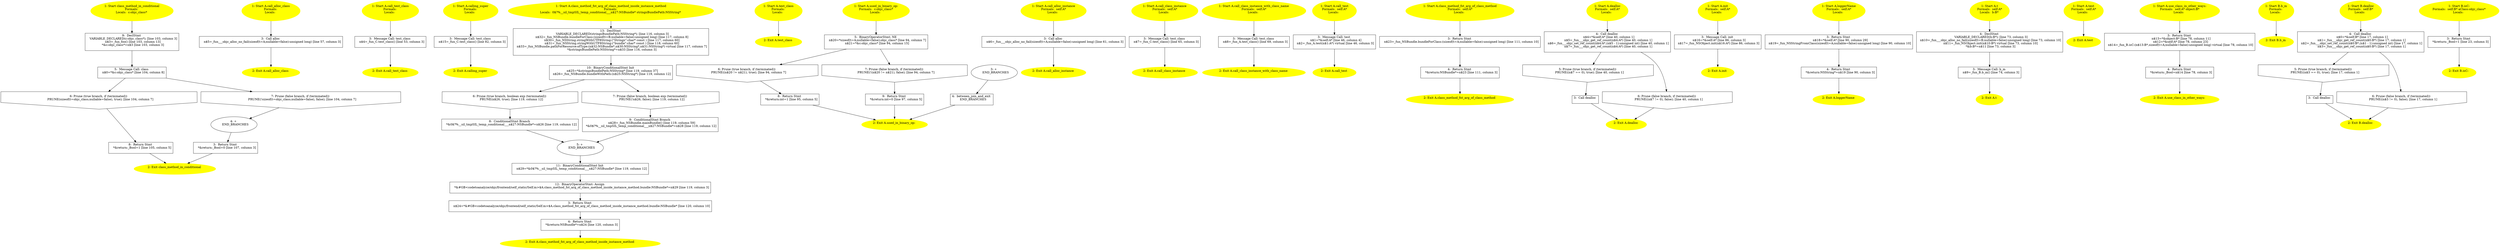 /* @generated */
digraph cfg {
"class_method_in_conditional.2a19b0bd8eafdb32_1" [label="1: Start class_method_in_conditional\nFormals: \nLocals:  c:objc_class* \n  " color=yellow style=filled]
	

	 "class_method_in_conditional.2a19b0bd8eafdb32_1" -> "class_method_in_conditional.2a19b0bd8eafdb32_9" ;
"class_method_in_conditional.2a19b0bd8eafdb32_2" [label="2: Exit class_method_in_conditional \n  " color=yellow style=filled]
	

"class_method_in_conditional.2a19b0bd8eafdb32_3" [label="3:  Return Stmt \n   *&return:_Bool=0 [line 107, column 3]\n " shape="box"]
	

	 "class_method_in_conditional.2a19b0bd8eafdb32_3" -> "class_method_in_conditional.2a19b0bd8eafdb32_2" ;
"class_method_in_conditional.2a19b0bd8eafdb32_4" [label="4: + \n   END_BRANCHES\n " ]
	

	 "class_method_in_conditional.2a19b0bd8eafdb32_4" -> "class_method_in_conditional.2a19b0bd8eafdb32_3" ;
"class_method_in_conditional.2a19b0bd8eafdb32_5" [label="5:  Message Call: class \n   n$0=*&c:objc_class* [line 104, column 8]\n " shape="box"]
	

	 "class_method_in_conditional.2a19b0bd8eafdb32_5" -> "class_method_in_conditional.2a19b0bd8eafdb32_6" ;
	 "class_method_in_conditional.2a19b0bd8eafdb32_5" -> "class_method_in_conditional.2a19b0bd8eafdb32_7" ;
"class_method_in_conditional.2a19b0bd8eafdb32_6" [label="6: Prune (true branch, if (terminated)) \n   PRUNE(sizeof(t=objc_class;nullable=false), true); [line 104, column 7]\n " shape="invhouse"]
	

	 "class_method_in_conditional.2a19b0bd8eafdb32_6" -> "class_method_in_conditional.2a19b0bd8eafdb32_8" ;
"class_method_in_conditional.2a19b0bd8eafdb32_7" [label="7: Prune (false branch, if (terminated)) \n   PRUNE(!sizeof(t=objc_class;nullable=false), false); [line 104, column 7]\n " shape="invhouse"]
	

	 "class_method_in_conditional.2a19b0bd8eafdb32_7" -> "class_method_in_conditional.2a19b0bd8eafdb32_4" ;
"class_method_in_conditional.2a19b0bd8eafdb32_8" [label="8:  Return Stmt \n   *&return:_Bool=1 [line 105, column 5]\n " shape="box"]
	

	 "class_method_in_conditional.2a19b0bd8eafdb32_8" -> "class_method_in_conditional.2a19b0bd8eafdb32_2" ;
"class_method_in_conditional.2a19b0bd8eafdb32_9" [label="9:  DeclStmt \n   VARIABLE_DECLARED(c:objc_class*); [line 103, column 3]\n  n$3=_fun_foo() [line 103, column 13]\n  *&c:objc_class*=n$3 [line 103, column 3]\n " shape="box"]
	

	 "class_method_in_conditional.2a19b0bd8eafdb32_9" -> "class_method_in_conditional.2a19b0bd8eafdb32_5" ;
"call_alloc_class#A#[class].ad5ad169bfefdaf6_1" [label="1: Start A.call_alloc_class\nFormals: \nLocals:  \n  " color=yellow style=filled]
	

	 "call_alloc_class#A#[class].ad5ad169bfefdaf6_1" -> "call_alloc_class#A#[class].ad5ad169bfefdaf6_3" ;
"call_alloc_class#A#[class].ad5ad169bfefdaf6_2" [label="2: Exit A.call_alloc_class \n  " color=yellow style=filled]
	

"call_alloc_class#A#[class].ad5ad169bfefdaf6_3" [label="3:  Call alloc \n   n$5=_fun___objc_alloc_no_fail(sizeof(t=A;nullable=false):unsigned long) [line 57, column 3]\n " shape="box"]
	

	 "call_alloc_class#A#[class].ad5ad169bfefdaf6_3" -> "call_alloc_class#A#[class].ad5ad169bfefdaf6_2" ;
"call_test_class#A#[class].7405649a69db528a_1" [label="1: Start A.call_test_class\nFormals: \nLocals:  \n  " color=yellow style=filled]
	

	 "call_test_class#A#[class].7405649a69db528a_1" -> "call_test_class#A#[class].7405649a69db528a_3" ;
"call_test_class#A#[class].7405649a69db528a_2" [label="2: Exit A.call_test_class \n  " color=yellow style=filled]
	

"call_test_class#A#[class].7405649a69db528a_3" [label="3:  Message Call: test_class \n   n$4=_fun_C.test_class() [line 53, column 3]\n " shape="box"]
	

	 "call_test_class#A#[class].7405649a69db528a_3" -> "call_test_class#A#[class].7405649a69db528a_2" ;
"calling_super#A#[class].d5d1550005d53f32_1" [label="1: Start A.calling_super\nFormals: \nLocals:  \n  " color=yellow style=filled]
	

	 "calling_super#A#[class].d5d1550005d53f32_1" -> "calling_super#A#[class].d5d1550005d53f32_3" ;
"calling_super#A#[class].d5d1550005d53f32_2" [label="2: Exit A.calling_super \n  " color=yellow style=filled]
	

"calling_super#A#[class].d5d1550005d53f32_3" [label="3:  Message Call: test_class \n   n$15=_fun_C.test_class() [line 82, column 3]\n " shape="box"]
	

	 "calling_super#A#[class].d5d1550005d53f32_3" -> "calling_super#A#[class].d5d1550005d53f32_2" ;
"class_method_fst_arg_of_class_met.9ddf691765febed7_1" [label="1: Start A.class_method_fst_arg_of_class_method_inside_instance_method\nFormals: \nLocals:  0$?%__sil_tmpSIL_temp_conditional___n$27:NSBundle* stringsBundlePath:NSString* \n  " color=yellow style=filled]
	

	 "class_method_fst_arg_of_class_met.9ddf691765febed7_1" -> "class_method_fst_arg_of_class_met.9ddf691765febed7_13" ;
"class_method_fst_arg_of_class_met.9ddf691765febed7_2" [label="2: Exit A.class_method_fst_arg_of_class_method_inside_instance_method \n  " color=yellow style=filled]
	

"class_method_fst_arg_of_class_met.9ddf691765febed7_3" [label="3:  Return Stmt \n   n$24=*&#GB<codetoanalyze/objc/frontend/self_static/Self.m>$A.class_method_fst_arg_of_class_method_inside_instance_method.bundle:NSBundle* [line 120, column 10]\n " shape="box"]
	

	 "class_method_fst_arg_of_class_met.9ddf691765febed7_3" -> "class_method_fst_arg_of_class_met.9ddf691765febed7_4" ;
"class_method_fst_arg_of_class_met.9ddf691765febed7_4" [label="4:  Return Stmt \n   *&return:NSBundle*=n$24 [line 120, column 3]\n " shape="box"]
	

	 "class_method_fst_arg_of_class_met.9ddf691765febed7_4" -> "class_method_fst_arg_of_class_met.9ddf691765febed7_2" ;
"class_method_fst_arg_of_class_met.9ddf691765febed7_5" [label="5: + \n   END_BRANCHES\n " ]
	

	 "class_method_fst_arg_of_class_met.9ddf691765febed7_5" -> "class_method_fst_arg_of_class_met.9ddf691765febed7_11" ;
"class_method_fst_arg_of_class_met.9ddf691765febed7_6" [label="6: Prune (true branch, boolean exp (terminated)) \n   PRUNE(n$26, true); [line 119, column 12]\n " shape="invhouse"]
	

	 "class_method_fst_arg_of_class_met.9ddf691765febed7_6" -> "class_method_fst_arg_of_class_met.9ddf691765febed7_8" ;
"class_method_fst_arg_of_class_met.9ddf691765febed7_7" [label="7: Prune (false branch, boolean exp (terminated)) \n   PRUNE(!n$26, false); [line 119, column 12]\n " shape="invhouse"]
	

	 "class_method_fst_arg_of_class_met.9ddf691765febed7_7" -> "class_method_fst_arg_of_class_met.9ddf691765febed7_9" ;
"class_method_fst_arg_of_class_met.9ddf691765febed7_8" [label="8:  ConditionalStmt Branch \n   *&0$?%__sil_tmpSIL_temp_conditional___n$27:NSBundle*=n$26 [line 119, column 12]\n " shape="box"]
	

	 "class_method_fst_arg_of_class_met.9ddf691765febed7_8" -> "class_method_fst_arg_of_class_met.9ddf691765febed7_5" ;
"class_method_fst_arg_of_class_met.9ddf691765febed7_9" [label="9:  ConditionalStmt Branch \n   n$28=_fun_NSBundle.mainBundle() [line 119, column 59]\n  *&0$?%__sil_tmpSIL_temp_conditional___n$27:NSBundle*=n$28 [line 119, column 12]\n " shape="box"]
	

	 "class_method_fst_arg_of_class_met.9ddf691765febed7_9" -> "class_method_fst_arg_of_class_met.9ddf691765febed7_5" ;
"class_method_fst_arg_of_class_met.9ddf691765febed7_10" [label="10:  BinaryConditionalStmt Init \n   n$25=*&stringsBundlePath:NSString* [line 119, column 37]\n  n$26=_fun_NSBundle.bundleWithPath:(n$25:NSString*) [line 119, column 12]\n " shape="box"]
	

	 "class_method_fst_arg_of_class_met.9ddf691765febed7_10" -> "class_method_fst_arg_of_class_met.9ddf691765febed7_6" ;
	 "class_method_fst_arg_of_class_met.9ddf691765febed7_10" -> "class_method_fst_arg_of_class_met.9ddf691765febed7_7" ;
"class_method_fst_arg_of_class_met.9ddf691765febed7_11" [label="11:  BinaryConditionalStmt Init \n   n$29=*&0$?%__sil_tmpSIL_temp_conditional___n$27:NSBundle* [line 119, column 12]\n " shape="box"]
	

	 "class_method_fst_arg_of_class_met.9ddf691765febed7_11" -> "class_method_fst_arg_of_class_met.9ddf691765febed7_12" ;
"class_method_fst_arg_of_class_met.9ddf691765febed7_12" [label="12:  BinaryOperatorStmt: Assign \n   *&#GB<codetoanalyze/objc/frontend/self_static/Self.m>$A.class_method_fst_arg_of_class_method_inside_instance_method.bundle:NSBundle*=n$29 [line 119, column 3]\n " shape="box"]
	

	 "class_method_fst_arg_of_class_met.9ddf691765febed7_12" -> "class_method_fst_arg_of_class_met.9ddf691765febed7_3" ;
"class_method_fst_arg_of_class_met.9ddf691765febed7_13" [label="13:  DeclStmt \n   VARIABLE_DECLARED(stringsBundlePath:NSString*); [line 116, column 3]\n  n$32=_fun_NSBundle.bundleForClass:(sizeof(t=B;nullable=false):unsigned long) [line 117, column 8]\n  n$30=_fun_NSString.stringWithUTF8String:(\"Strings\":char* const ) [line 117, column 60]\n  n$31=_fun_NSString.stringWithUTF8String:(\"bundle\":char* const ) [line 118, column 60]\n  n$33=_fun_NSBundle.pathForResource:ofType:(n$32:NSBundle*,n$30:NSString*,n$31:NSString*) virtual [line 117, column 7]\n  *&stringsBundlePath:NSString*=n$33 [line 116, column 3]\n " shape="box"]
	

	 "class_method_fst_arg_of_class_met.9ddf691765febed7_13" -> "class_method_fst_arg_of_class_met.9ddf691765febed7_10" ;
"test_class#A#[class].eca678ace24c19fb_1" [label="1: Start A.test_class\nFormals: \nLocals:  \n  " color=yellow style=filled]
	

	 "test_class#A#[class].eca678ace24c19fb_1" -> "test_class#A#[class].eca678ace24c19fb_2" ;
"test_class#A#[class].eca678ace24c19fb_2" [label="2: Exit A.test_class \n  " color=yellow style=filled]
	

"used_in_binary_op:#A(struct objc_.f6bebf72c8be64fe_1" [label="1: Start A.used_in_binary_op:\nFormals:  c:objc_class*\nLocals:  \n  " color=yellow style=filled]
	

	 "used_in_binary_op:#A(struct objc_.f6bebf72c8be64fe_1" -> "used_in_binary_op:#A(struct objc_.f6bebf72c8be64fe_5" ;
"used_in_binary_op:#A(struct objc_.f6bebf72c8be64fe_2" [label="2: Exit A.used_in_binary_op: \n  " color=yellow style=filled]
	

"used_in_binary_op:#A(struct objc_.f6bebf72c8be64fe_3" [label="3: + \n   END_BRANCHES\n " ]
	

	 "used_in_binary_op:#A(struct objc_.f6bebf72c8be64fe_3" -> "used_in_binary_op:#A(struct objc_.f6bebf72c8be64fe_4" ;
"used_in_binary_op:#A(struct objc_.f6bebf72c8be64fe_4" [label="4:  between_join_and_exit \n   END_BRANCHES\n " shape="box"]
	

	 "used_in_binary_op:#A(struct objc_.f6bebf72c8be64fe_4" -> "used_in_binary_op:#A(struct objc_.f6bebf72c8be64fe_2" ;
"used_in_binary_op:#A(struct objc_.f6bebf72c8be64fe_5" [label="5:  BinaryOperatorStmt: NE \n   n$20=*sizeof(t=A;nullable=false):objc_class* [line 94, column 7]\n  n$21=*&c:objc_class* [line 94, column 15]\n " shape="box"]
	

	 "used_in_binary_op:#A(struct objc_.f6bebf72c8be64fe_5" -> "used_in_binary_op:#A(struct objc_.f6bebf72c8be64fe_6" ;
	 "used_in_binary_op:#A(struct objc_.f6bebf72c8be64fe_5" -> "used_in_binary_op:#A(struct objc_.f6bebf72c8be64fe_7" ;
"used_in_binary_op:#A(struct objc_.f6bebf72c8be64fe_6" [label="6: Prune (true branch, if (terminated)) \n   PRUNE((n$20 != n$21), true); [line 94, column 7]\n " shape="invhouse"]
	

	 "used_in_binary_op:#A(struct objc_.f6bebf72c8be64fe_6" -> "used_in_binary_op:#A(struct objc_.f6bebf72c8be64fe_8" ;
"used_in_binary_op:#A(struct objc_.f6bebf72c8be64fe_7" [label="7: Prune (false branch, if (terminated)) \n   PRUNE(!(n$20 != n$21), false); [line 94, column 7]\n " shape="invhouse"]
	

	 "used_in_binary_op:#A(struct objc_.f6bebf72c8be64fe_7" -> "used_in_binary_op:#A(struct objc_.f6bebf72c8be64fe_9" ;
"used_in_binary_op:#A(struct objc_.f6bebf72c8be64fe_8" [label="8:  Return Stmt \n   *&return:int=1 [line 95, column 5]\n " shape="box"]
	

	 "used_in_binary_op:#A(struct objc_.f6bebf72c8be64fe_8" -> "used_in_binary_op:#A(struct objc_.f6bebf72c8be64fe_2" ;
"used_in_binary_op:#A(struct objc_.f6bebf72c8be64fe_9" [label="9:  Return Stmt \n   *&return:int=0 [line 97, column 5]\n " shape="box"]
	

	 "used_in_binary_op:#A(struct objc_.f6bebf72c8be64fe_9" -> "used_in_binary_op:#A(struct objc_.f6bebf72c8be64fe_2" ;
"call_alloc_instance#A#[instance].38797791774ded3f_1" [label="1: Start A.call_alloc_instance\nFormals:  self:A*\nLocals:  \n  " color=yellow style=filled]
	

	 "call_alloc_instance#A#[instance].38797791774ded3f_1" -> "call_alloc_instance#A#[instance].38797791774ded3f_3" ;
"call_alloc_instance#A#[instance].38797791774ded3f_2" [label="2: Exit A.call_alloc_instance \n  " color=yellow style=filled]
	

"call_alloc_instance#A#[instance].38797791774ded3f_3" [label="3:  Call alloc \n   n$6=_fun___objc_alloc_no_fail(sizeof(t=A;nullable=false):unsigned long) [line 61, column 3]\n " shape="box"]
	

	 "call_alloc_instance#A#[instance].38797791774ded3f_3" -> "call_alloc_instance#A#[instance].38797791774ded3f_2" ;
"call_class_instance#A#[instance].55e5829362abaa91_1" [label="1: Start A.call_class_instance\nFormals:  self:A*\nLocals:  \n  " color=yellow style=filled]
	

	 "call_class_instance#A#[instance].55e5829362abaa91_1" -> "call_class_instance#A#[instance].55e5829362abaa91_3" ;
"call_class_instance#A#[instance].55e5829362abaa91_2" [label="2: Exit A.call_class_instance \n  " color=yellow style=filled]
	

"call_class_instance#A#[instance].55e5829362abaa91_3" [label="3:  Message Call: test_class \n   n$7=_fun_C.test_class() [line 65, column 3]\n " shape="box"]
	

	 "call_class_instance#A#[instance].55e5829362abaa91_3" -> "call_class_instance#A#[instance].55e5829362abaa91_2" ;
"call_class_instance_with_class_na.b24af309449f4307_1" [label="1: Start A.call_class_instance_with_class_name\nFormals:  self:A*\nLocals:  \n  " color=yellow style=filled]
	

	 "call_class_instance_with_class_na.b24af309449f4307_1" -> "call_class_instance_with_class_na.b24af309449f4307_3" ;
"call_class_instance_with_class_na.b24af309449f4307_2" [label="2: Exit A.call_class_instance_with_class_name \n  " color=yellow style=filled]
	

"call_class_instance_with_class_na.b24af309449f4307_3" [label="3:  Message Call: test_class \n   n$8=_fun_A.test_class() [line 69, column 3]\n " shape="box"]
	

	 "call_class_instance_with_class_na.b24af309449f4307_3" -> "call_class_instance_with_class_na.b24af309449f4307_2" ;
"call_test#A#[instance].2e77def1a66dfbe3_1" [label="1: Start A.call_test\nFormals:  self:A*\nLocals:  \n  " color=yellow style=filled]
	

	 "call_test#A#[instance].2e77def1a66dfbe3_1" -> "call_test#A#[instance].2e77def1a66dfbe3_3" ;
"call_test#A#[instance].2e77def1a66dfbe3_2" [label="2: Exit A.call_test \n  " color=yellow style=filled]
	

"call_test#A#[instance].2e77def1a66dfbe3_3" [label="3:  Message Call: test \n   n$1=*&self:A* [line 46, column 4]\n  n$2=_fun_A.test(n$1:A*) virtual [line 46, column 3]\n " shape="box"]
	

	 "call_test#A#[instance].2e77def1a66dfbe3_3" -> "call_test#A#[instance].2e77def1a66dfbe3_2" ;
"class_method_fst_arg_of_class_met.e3acd68e7d97ea4a_1" [label="1: Start A.class_method_fst_arg_of_class_method\nFormals:  self:A*\nLocals:  \n  " color=yellow style=filled]
	

	 "class_method_fst_arg_of_class_met.e3acd68e7d97ea4a_1" -> "class_method_fst_arg_of_class_met.e3acd68e7d97ea4a_3" ;
"class_method_fst_arg_of_class_met.e3acd68e7d97ea4a_2" [label="2: Exit A.class_method_fst_arg_of_class_method \n  " color=yellow style=filled]
	

"class_method_fst_arg_of_class_met.e3acd68e7d97ea4a_3" [label="3:  Return Stmt \n   n$23=_fun_NSBundle.bundleForClass:(sizeof(t=A;nullable=false):unsigned long) [line 111, column 10]\n " shape="box"]
	

	 "class_method_fst_arg_of_class_met.e3acd68e7d97ea4a_3" -> "class_method_fst_arg_of_class_met.e3acd68e7d97ea4a_4" ;
"class_method_fst_arg_of_class_met.e3acd68e7d97ea4a_4" [label="4:  Return Stmt \n   *&return:NSBundle*=n$23 [line 111, column 3]\n " shape="box"]
	

	 "class_method_fst_arg_of_class_met.e3acd68e7d97ea4a_4" -> "class_method_fst_arg_of_class_met.e3acd68e7d97ea4a_2" ;
"dealloc#A#[instance].cb1004dc8428c0dc_1" [label="1: Start A.dealloc\nFormals:  self:A*\nLocals:  \n  " color=yellow style=filled]
	

	 "dealloc#A#[instance].cb1004dc8428c0dc_1" -> "dealloc#A#[instance].cb1004dc8428c0dc_4" ;
"dealloc#A#[instance].cb1004dc8428c0dc_2" [label="2: Exit A.dealloc \n  " color=yellow style=filled]
	

"dealloc#A#[instance].cb1004dc8428c0dc_3" [label="3:  Call dealloc \n  " shape="box"]
	

	 "dealloc#A#[instance].cb1004dc8428c0dc_3" -> "dealloc#A#[instance].cb1004dc8428c0dc_2" ;
"dealloc#A#[instance].cb1004dc8428c0dc_4" [label="4:  Call dealloc \n   n$4=*&self:A* [line 40, column 1]\n  n$5=_fun___objc_get_ref_count(n$4:A*) [line 40, column 1]\n  n$6=_fun___objc_set_ref_count(n$4:A*,(n$5 - 1):unsigned int) [line 40, column 1]\n  n$7=_fun___objc_get_ref_count(n$4:A*) [line 40, column 1]\n " shape="box"]
	

	 "dealloc#A#[instance].cb1004dc8428c0dc_4" -> "dealloc#A#[instance].cb1004dc8428c0dc_5" ;
	 "dealloc#A#[instance].cb1004dc8428c0dc_4" -> "dealloc#A#[instance].cb1004dc8428c0dc_6" ;
"dealloc#A#[instance].cb1004dc8428c0dc_5" [label="5: Prune (true branch, if (terminated)) \n   PRUNE((n$7 == 0), true); [line 40, column 1]\n " shape="invhouse"]
	

	 "dealloc#A#[instance].cb1004dc8428c0dc_5" -> "dealloc#A#[instance].cb1004dc8428c0dc_3" ;
"dealloc#A#[instance].cb1004dc8428c0dc_6" [label="6: Prune (false branch, if (terminated)) \n   PRUNE((n$7 != 0), false); [line 40, column 1]\n " shape="invhouse"]
	

	 "dealloc#A#[instance].cb1004dc8428c0dc_6" -> "dealloc#A#[instance].cb1004dc8428c0dc_2" ;
"init#A#[instance].08369806451ed9b1_1" [label="1: Start A.init\nFormals:  self:A*\nLocals:  \n  " color=yellow style=filled]
	

	 "init#A#[instance].08369806451ed9b1_1" -> "init#A#[instance].08369806451ed9b1_3" ;
"init#A#[instance].08369806451ed9b1_2" [label="2: Exit A.init \n  " color=yellow style=filled]
	

"init#A#[instance].08369806451ed9b1_3" [label="3:  Message Call: init \n   n$16=*&self:A* [line 86, column 3]\n  n$17=_fun_NSObject.init(n$16:A*) [line 86, column 3]\n " shape="box"]
	

	 "init#A#[instance].08369806451ed9b1_3" -> "init#A#[instance].08369806451ed9b1_2" ;
"loggerName#A#[instance].0134c8e794cdf775_1" [label="1: Start A.loggerName\nFormals:  self:A*\nLocals:  \n  " color=yellow style=filled]
	

	 "loggerName#A#[instance].0134c8e794cdf775_1" -> "loggerName#A#[instance].0134c8e794cdf775_3" ;
"loggerName#A#[instance].0134c8e794cdf775_2" [label="2: Exit A.loggerName \n  " color=yellow style=filled]
	

"loggerName#A#[instance].0134c8e794cdf775_3" [label="3:  Return Stmt \n   n$18=*&self:A* [line 90, column 29]\n  n$19=_fun_NSStringFromClass(sizeof(t=A;nullable=false):unsigned long) [line 90, column 10]\n " shape="box"]
	

	 "loggerName#A#[instance].0134c8e794cdf775_3" -> "loggerName#A#[instance].0134c8e794cdf775_4" ;
"loggerName#A#[instance].0134c8e794cdf775_4" [label="4:  Return Stmt \n   *&return:NSString*=n$19 [line 90, column 3]\n " shape="box"]
	

	 "loggerName#A#[instance].0134c8e794cdf775_4" -> "loggerName#A#[instance].0134c8e794cdf775_2" ;
"t#A#[instance].6db0b99001faa91a_1" [label="1: Start A.t\nFormals:  self:A*\nLocals:  b:B* \n  " color=yellow style=filled]
	

	 "t#A#[instance].6db0b99001faa91a_1" -> "t#A#[instance].6db0b99001faa91a_4" ;
"t#A#[instance].6db0b99001faa91a_2" [label="2: Exit A.t \n  " color=yellow style=filled]
	

"t#A#[instance].6db0b99001faa91a_3" [label="3:  Message Call: b_m \n   n$9=_fun_B.b_m() [line 74, column 3]\n " shape="box"]
	

	 "t#A#[instance].6db0b99001faa91a_3" -> "t#A#[instance].6db0b99001faa91a_2" ;
"t#A#[instance].6db0b99001faa91a_4" [label="4:  DeclStmt \n   VARIABLE_DECLARED(b:B*); [line 73, column 3]\n  n$10=_fun___objc_alloc_no_fail(sizeof(t=B;nullable=false):unsigned long) [line 73, column 10]\n  n$11=_fun_NSObject.init(n$10:B*) virtual [line 73, column 10]\n  *&b:B*=n$11 [line 73, column 3]\n " shape="box"]
	

	 "t#A#[instance].6db0b99001faa91a_4" -> "t#A#[instance].6db0b99001faa91a_3" ;
"test#A#[instance].761a478ca06d7ba2_1" [label="1: Start A.test\nFormals:  self:A*\nLocals:  \n  " color=yellow style=filled]
	

	 "test#A#[instance].761a478ca06d7ba2_1" -> "test#A#[instance].761a478ca06d7ba2_2" ;
"test#A#[instance].761a478ca06d7ba2_2" [label="2: Exit A.test \n  " color=yellow style=filled]
	

"use_class_in_other_ways:#A(class .e38f4d2ebf991f46_1" [label="1: Start A.use_class_in_other_ways:\nFormals:  self:A* object:B*\nLocals:  \n  " color=yellow style=filled]
	

	 "use_class_in_other_ways:#A(class .e38f4d2ebf991f46_1" -> "use_class_in_other_ways:#A(class .e38f4d2ebf991f46_3" ;
"use_class_in_other_ways:#A(class .e38f4d2ebf991f46_2" [label="2: Exit A.use_class_in_other_ways: \n  " color=yellow style=filled]
	

"use_class_in_other_ways:#A(class .e38f4d2ebf991f46_3" [label="3:  Return Stmt \n   n$13=*&object:B* [line 78, column 11]\n  n$12=*&self:A* [line 78, column 23]\n  n$14=_fun_B.isC:(n$13:B*,sizeof(t=A;nullable=false):unsigned long) virtual [line 78, column 10]\n " shape="box"]
	

	 "use_class_in_other_ways:#A(class .e38f4d2ebf991f46_3" -> "use_class_in_other_ways:#A(class .e38f4d2ebf991f46_4" ;
"use_class_in_other_ways:#A(class .e38f4d2ebf991f46_4" [label="4:  Return Stmt \n   *&return:_Bool=n$14 [line 78, column 3]\n " shape="box"]
	

	 "use_class_in_other_ways:#A(class .e38f4d2ebf991f46_4" -> "use_class_in_other_ways:#A(class .e38f4d2ebf991f46_2" ;
"b_m#B#[class].6fa10ef1df76b523_1" [label="1: Start B.b_m\nFormals: \nLocals:  \n  " color=yellow style=filled]
	

	 "b_m#B#[class].6fa10ef1df76b523_1" -> "b_m#B#[class].6fa10ef1df76b523_2" ;
"b_m#B#[class].6fa10ef1df76b523_2" [label="2: Exit B.b_m \n  " color=yellow style=filled]
	

"dealloc#B#[instance].62d516b6d74de70c_1" [label="1: Start B.dealloc\nFormals:  self:B*\nLocals:  \n  " color=yellow style=filled]
	

	 "dealloc#B#[instance].62d516b6d74de70c_1" -> "dealloc#B#[instance].62d516b6d74de70c_4" ;
"dealloc#B#[instance].62d516b6d74de70c_2" [label="2: Exit B.dealloc \n  " color=yellow style=filled]
	

"dealloc#B#[instance].62d516b6d74de70c_3" [label="3:  Call dealloc \n  " shape="box"]
	

	 "dealloc#B#[instance].62d516b6d74de70c_3" -> "dealloc#B#[instance].62d516b6d74de70c_2" ;
"dealloc#B#[instance].62d516b6d74de70c_4" [label="4:  Call dealloc \n   n$0=*&self:B* [line 17, column 1]\n  n$1=_fun___objc_get_ref_count(n$0:B*) [line 17, column 1]\n  n$2=_fun___objc_set_ref_count(n$0:B*,(n$1 - 1):unsigned int) [line 17, column 1]\n  n$3=_fun___objc_get_ref_count(n$0:B*) [line 17, column 1]\n " shape="box"]
	

	 "dealloc#B#[instance].62d516b6d74de70c_4" -> "dealloc#B#[instance].62d516b6d74de70c_5" ;
	 "dealloc#B#[instance].62d516b6d74de70c_4" -> "dealloc#B#[instance].62d516b6d74de70c_6" ;
"dealloc#B#[instance].62d516b6d74de70c_5" [label="5: Prune (true branch, if (terminated)) \n   PRUNE((n$3 == 0), true); [line 17, column 1]\n " shape="invhouse"]
	

	 "dealloc#B#[instance].62d516b6d74de70c_5" -> "dealloc#B#[instance].62d516b6d74de70c_3" ;
"dealloc#B#[instance].62d516b6d74de70c_6" [label="6: Prune (false branch, if (terminated)) \n   PRUNE((n$3 != 0), false); [line 17, column 1]\n " shape="invhouse"]
	

	 "dealloc#B#[instance].62d516b6d74de70c_6" -> "dealloc#B#[instance].62d516b6d74de70c_2" ;
"isC:#B(struct objc_class)#[instan.9344200bb344f8be_1" [label="1: Start B.isC:\nFormals:  self:B* aClass:objc_class*\nLocals:  \n  " color=yellow style=filled]
	

	 "isC:#B(struct objc_class)#[instan.9344200bb344f8be_1" -> "isC:#B(struct objc_class)#[instan.9344200bb344f8be_3" ;
"isC:#B(struct objc_class)#[instan.9344200bb344f8be_2" [label="2: Exit B.isC: \n  " color=yellow style=filled]
	

"isC:#B(struct objc_class)#[instan.9344200bb344f8be_3" [label="3:  Return Stmt \n   *&return:_Bool=1 [line 23, column 3]\n " shape="box"]
	

	 "isC:#B(struct objc_class)#[instan.9344200bb344f8be_3" -> "isC:#B(struct objc_class)#[instan.9344200bb344f8be_2" ;
}
